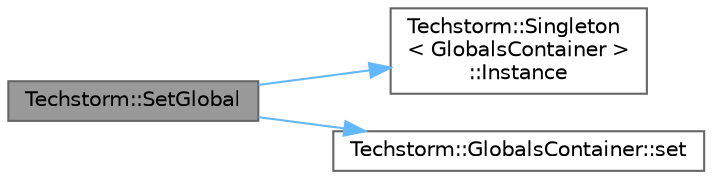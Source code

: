 digraph "Techstorm::SetGlobal"
{
 // LATEX_PDF_SIZE
  bgcolor="transparent";
  edge [fontname=Helvetica,fontsize=10,labelfontname=Helvetica,labelfontsize=10];
  node [fontname=Helvetica,fontsize=10,shape=box,height=0.2,width=0.4];
  rankdir="LR";
  Node1 [id="Node000001",label="Techstorm::SetGlobal",height=0.2,width=0.4,color="gray40", fillcolor="grey60", style="filled", fontcolor="black",tooltip=" "];
  Node1 -> Node2 [id="edge3_Node000001_Node000002",color="steelblue1",style="solid",tooltip=" "];
  Node2 [id="Node000002",label="Techstorm::Singleton\l\< GlobalsContainer \>\l::Instance",height=0.2,width=0.4,color="grey40", fillcolor="white", style="filled",URL="$d5/d55/class_techstorm_1_1_singleton.html#a992b0c97479f1cca7c5027314207f5be",tooltip="Retrieves the current singleton instance as a reference."];
  Node1 -> Node3 [id="edge4_Node000001_Node000003",color="steelblue1",style="solid",tooltip=" "];
  Node3 [id="Node000003",label="Techstorm::GlobalsContainer::set",height=0.2,width=0.4,color="grey40", fillcolor="white", style="filled",URL="$d7/d44/class_techstorm_1_1_globals_container.html#ae01848f20f2ed641f2616fc33bd0faa7",tooltip=" "];
}
